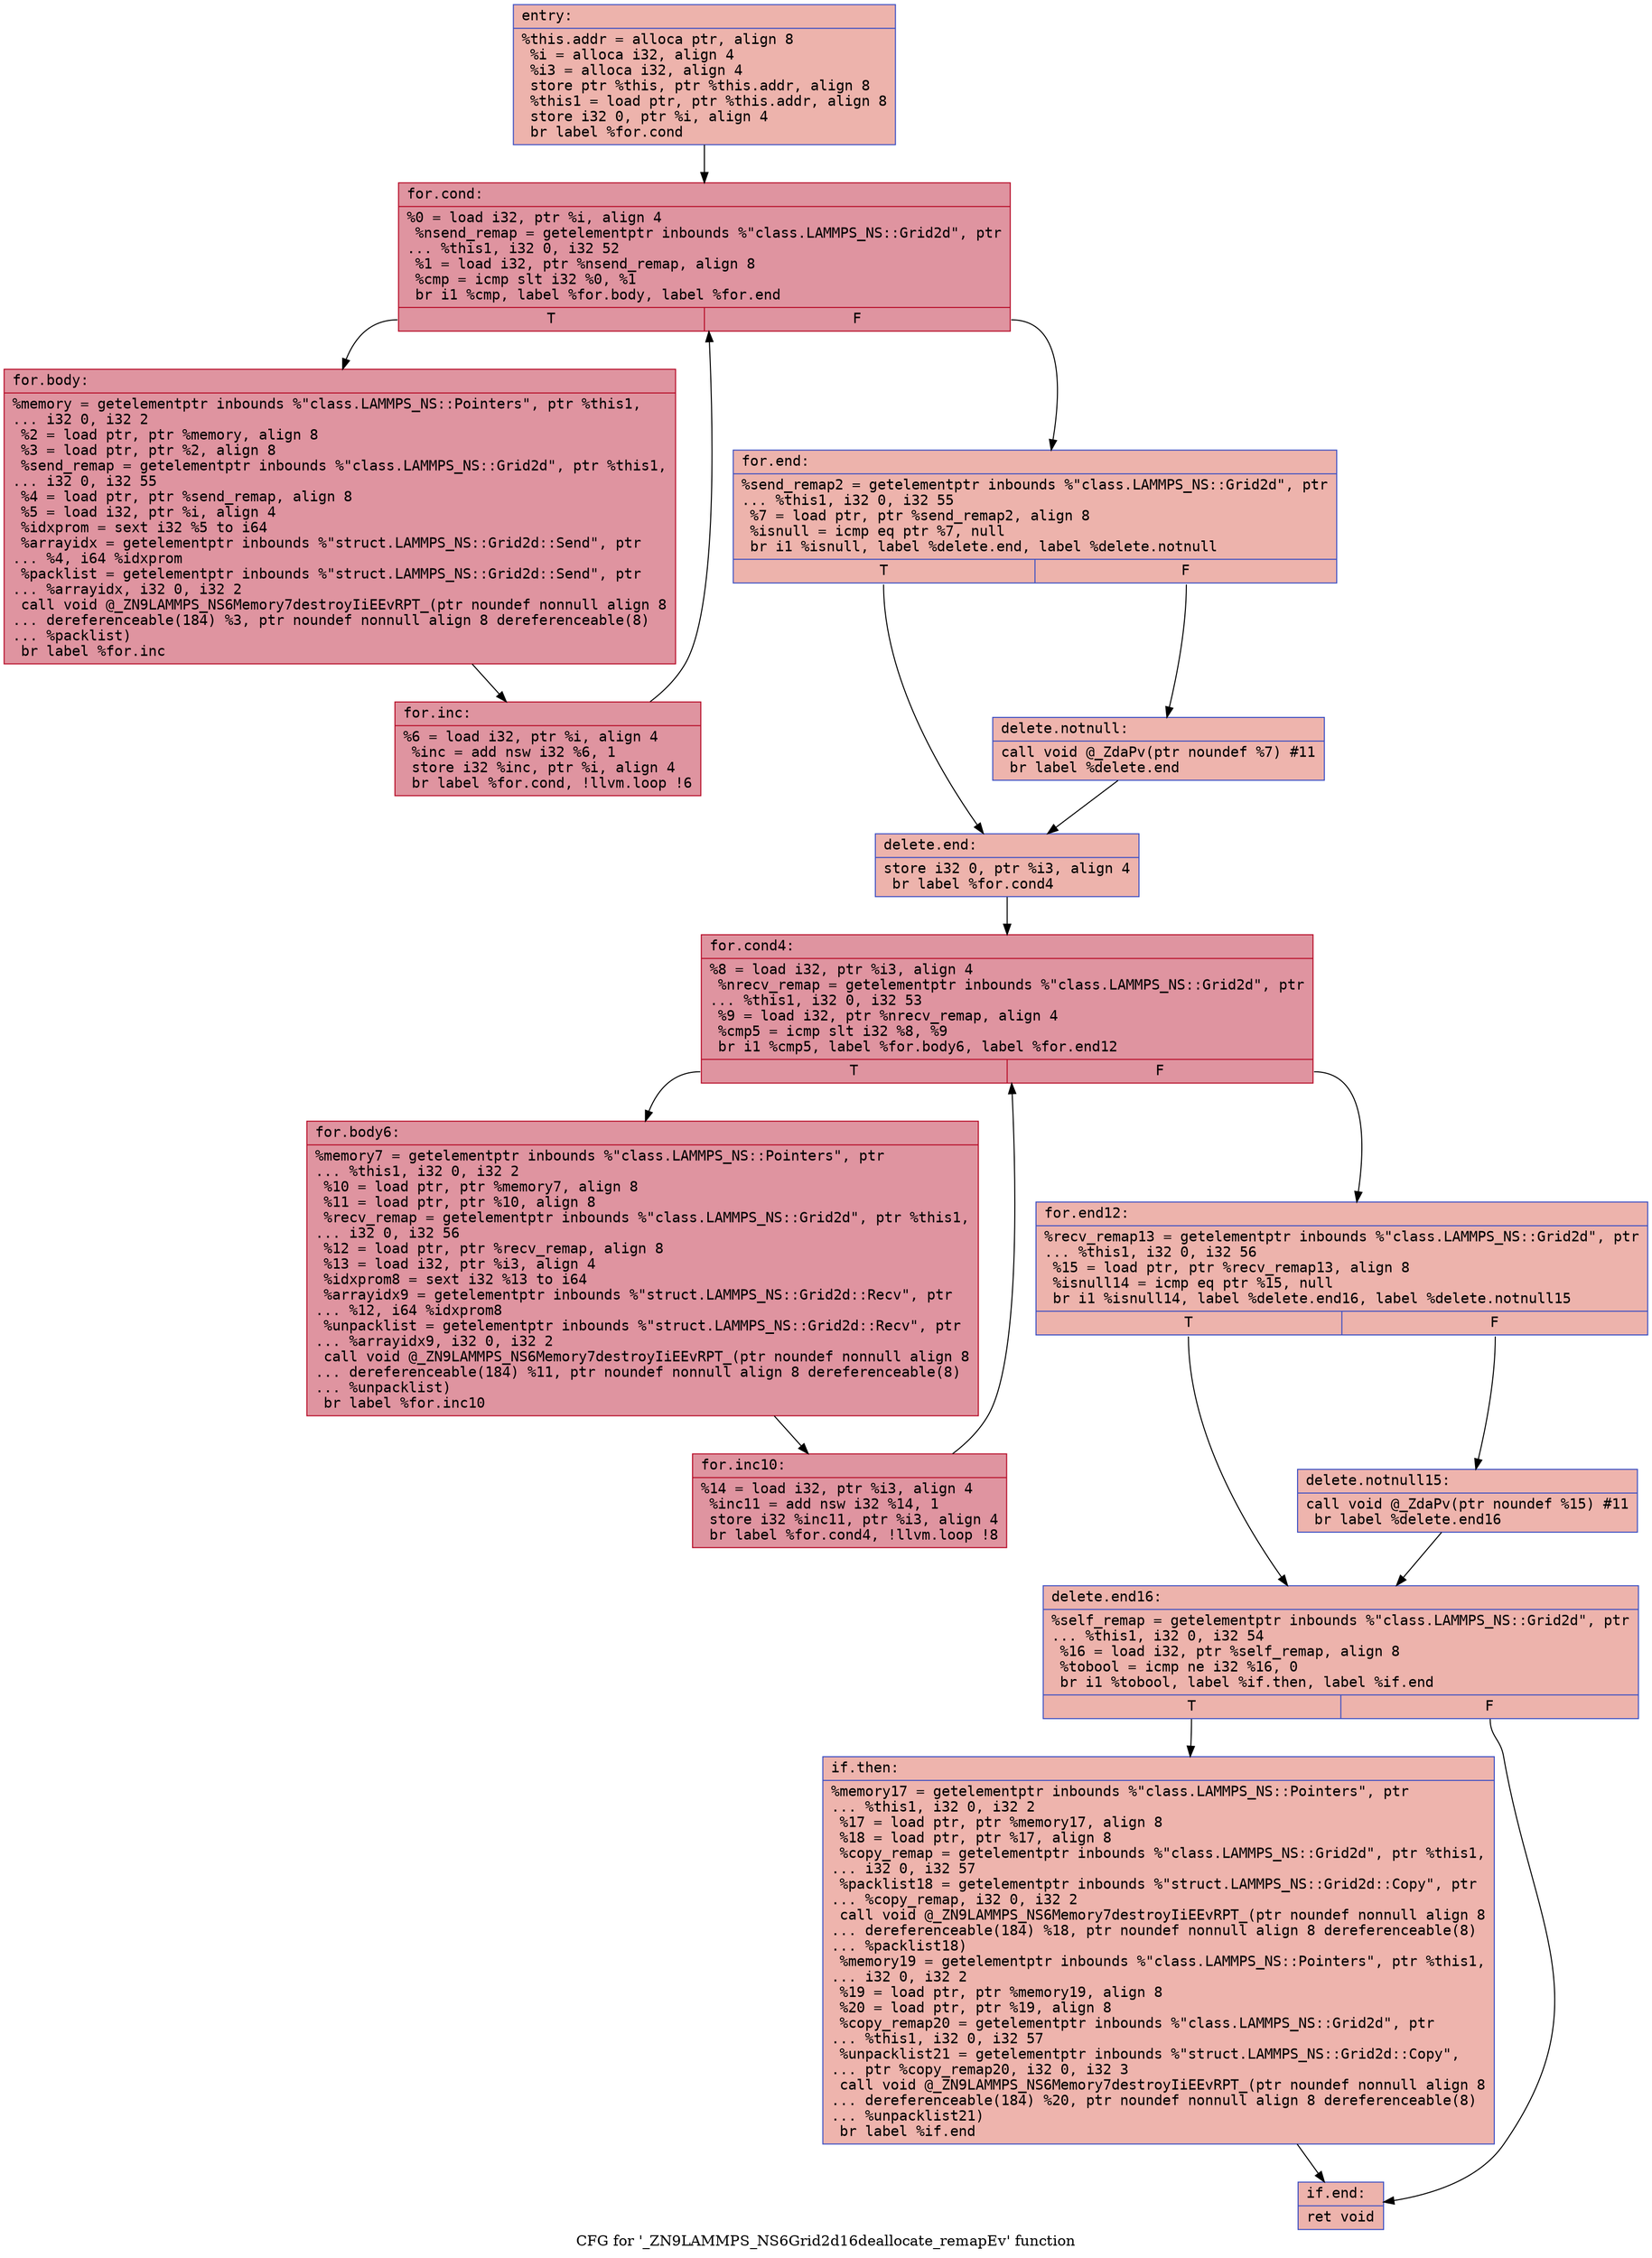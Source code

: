 digraph "CFG for '_ZN9LAMMPS_NS6Grid2d16deallocate_remapEv' function" {
	label="CFG for '_ZN9LAMMPS_NS6Grid2d16deallocate_remapEv' function";

	Node0x560f90da3440 [shape=record,color="#3d50c3ff", style=filled, fillcolor="#d6524470" fontname="Courier",label="{entry:\l|  %this.addr = alloca ptr, align 8\l  %i = alloca i32, align 4\l  %i3 = alloca i32, align 4\l  store ptr %this, ptr %this.addr, align 8\l  %this1 = load ptr, ptr %this.addr, align 8\l  store i32 0, ptr %i, align 4\l  br label %for.cond\l}"];
	Node0x560f90da3440 -> Node0x560f90da37c0[tooltip="entry -> for.cond\nProbability 100.00%" ];
	Node0x560f90da37c0 [shape=record,color="#b70d28ff", style=filled, fillcolor="#b70d2870" fontname="Courier",label="{for.cond:\l|  %0 = load i32, ptr %i, align 4\l  %nsend_remap = getelementptr inbounds %\"class.LAMMPS_NS::Grid2d\", ptr\l... %this1, i32 0, i32 52\l  %1 = load i32, ptr %nsend_remap, align 8\l  %cmp = icmp slt i32 %0, %1\l  br i1 %cmp, label %for.body, label %for.end\l|{<s0>T|<s1>F}}"];
	Node0x560f90da37c0:s0 -> Node0x560f90da3b50[tooltip="for.cond -> for.body\nProbability 96.88%" ];
	Node0x560f90da37c0:s1 -> Node0x560f90da3bd0[tooltip="for.cond -> for.end\nProbability 3.12%" ];
	Node0x560f90da3b50 [shape=record,color="#b70d28ff", style=filled, fillcolor="#b70d2870" fontname="Courier",label="{for.body:\l|  %memory = getelementptr inbounds %\"class.LAMMPS_NS::Pointers\", ptr %this1,\l... i32 0, i32 2\l  %2 = load ptr, ptr %memory, align 8\l  %3 = load ptr, ptr %2, align 8\l  %send_remap = getelementptr inbounds %\"class.LAMMPS_NS::Grid2d\", ptr %this1,\l... i32 0, i32 55\l  %4 = load ptr, ptr %send_remap, align 8\l  %5 = load i32, ptr %i, align 4\l  %idxprom = sext i32 %5 to i64\l  %arrayidx = getelementptr inbounds %\"struct.LAMMPS_NS::Grid2d::Send\", ptr\l... %4, i64 %idxprom\l  %packlist = getelementptr inbounds %\"struct.LAMMPS_NS::Grid2d::Send\", ptr\l... %arrayidx, i32 0, i32 2\l  call void @_ZN9LAMMPS_NS6Memory7destroyIiEEvRPT_(ptr noundef nonnull align 8\l... dereferenceable(184) %3, ptr noundef nonnull align 8 dereferenceable(8)\l... %packlist)\l  br label %for.inc\l}"];
	Node0x560f90da3b50 -> Node0x560f90da4590[tooltip="for.body -> for.inc\nProbability 100.00%" ];
	Node0x560f90da4590 [shape=record,color="#b70d28ff", style=filled, fillcolor="#b70d2870" fontname="Courier",label="{for.inc:\l|  %6 = load i32, ptr %i, align 4\l  %inc = add nsw i32 %6, 1\l  store i32 %inc, ptr %i, align 4\l  br label %for.cond, !llvm.loop !6\l}"];
	Node0x560f90da4590 -> Node0x560f90da37c0[tooltip="for.inc -> for.cond\nProbability 100.00%" ];
	Node0x560f90da3bd0 [shape=record,color="#3d50c3ff", style=filled, fillcolor="#d6524470" fontname="Courier",label="{for.end:\l|  %send_remap2 = getelementptr inbounds %\"class.LAMMPS_NS::Grid2d\", ptr\l... %this1, i32 0, i32 55\l  %7 = load ptr, ptr %send_remap2, align 8\l  %isnull = icmp eq ptr %7, null\l  br i1 %isnull, label %delete.end, label %delete.notnull\l|{<s0>T|<s1>F}}"];
	Node0x560f90da3bd0:s0 -> Node0x560f90da4b30[tooltip="for.end -> delete.end\nProbability 37.50%" ];
	Node0x560f90da3bd0:s1 -> Node0x560f90da4b80[tooltip="for.end -> delete.notnull\nProbability 62.50%" ];
	Node0x560f90da4b80 [shape=record,color="#3d50c3ff", style=filled, fillcolor="#d8564670" fontname="Courier",label="{delete.notnull:\l|  call void @_ZdaPv(ptr noundef %7) #11\l  br label %delete.end\l}"];
	Node0x560f90da4b80 -> Node0x560f90da4b30[tooltip="delete.notnull -> delete.end\nProbability 100.00%" ];
	Node0x560f90da4b30 [shape=record,color="#3d50c3ff", style=filled, fillcolor="#d6524470" fontname="Courier",label="{delete.end:\l|  store i32 0, ptr %i3, align 4\l  br label %for.cond4\l}"];
	Node0x560f90da4b30 -> Node0x560f90da4ef0[tooltip="delete.end -> for.cond4\nProbability 100.00%" ];
	Node0x560f90da4ef0 [shape=record,color="#b70d28ff", style=filled, fillcolor="#b70d2870" fontname="Courier",label="{for.cond4:\l|  %8 = load i32, ptr %i3, align 4\l  %nrecv_remap = getelementptr inbounds %\"class.LAMMPS_NS::Grid2d\", ptr\l... %this1, i32 0, i32 53\l  %9 = load i32, ptr %nrecv_remap, align 4\l  %cmp5 = icmp slt i32 %8, %9\l  br i1 %cmp5, label %for.body6, label %for.end12\l|{<s0>T|<s1>F}}"];
	Node0x560f90da4ef0:s0 -> Node0x560f90da3fc0[tooltip="for.cond4 -> for.body6\nProbability 96.88%" ];
	Node0x560f90da4ef0:s1 -> Node0x560f90da4040[tooltip="for.cond4 -> for.end12\nProbability 3.12%" ];
	Node0x560f90da3fc0 [shape=record,color="#b70d28ff", style=filled, fillcolor="#b70d2870" fontname="Courier",label="{for.body6:\l|  %memory7 = getelementptr inbounds %\"class.LAMMPS_NS::Pointers\", ptr\l... %this1, i32 0, i32 2\l  %10 = load ptr, ptr %memory7, align 8\l  %11 = load ptr, ptr %10, align 8\l  %recv_remap = getelementptr inbounds %\"class.LAMMPS_NS::Grid2d\", ptr %this1,\l... i32 0, i32 56\l  %12 = load ptr, ptr %recv_remap, align 8\l  %13 = load i32, ptr %i3, align 4\l  %idxprom8 = sext i32 %13 to i64\l  %arrayidx9 = getelementptr inbounds %\"struct.LAMMPS_NS::Grid2d::Recv\", ptr\l... %12, i64 %idxprom8\l  %unpacklist = getelementptr inbounds %\"struct.LAMMPS_NS::Grid2d::Recv\", ptr\l... %arrayidx9, i32 0, i32 2\l  call void @_ZN9LAMMPS_NS6Memory7destroyIiEEvRPT_(ptr noundef nonnull align 8\l... dereferenceable(184) %11, ptr noundef nonnull align 8 dereferenceable(8)\l... %unpacklist)\l  br label %for.inc10\l}"];
	Node0x560f90da3fc0 -> Node0x560f90da5d70[tooltip="for.body6 -> for.inc10\nProbability 100.00%" ];
	Node0x560f90da5d70 [shape=record,color="#b70d28ff", style=filled, fillcolor="#b70d2870" fontname="Courier",label="{for.inc10:\l|  %14 = load i32, ptr %i3, align 4\l  %inc11 = add nsw i32 %14, 1\l  store i32 %inc11, ptr %i3, align 4\l  br label %for.cond4, !llvm.loop !8\l}"];
	Node0x560f90da5d70 -> Node0x560f90da4ef0[tooltip="for.inc10 -> for.cond4\nProbability 100.00%" ];
	Node0x560f90da4040 [shape=record,color="#3d50c3ff", style=filled, fillcolor="#d6524470" fontname="Courier",label="{for.end12:\l|  %recv_remap13 = getelementptr inbounds %\"class.LAMMPS_NS::Grid2d\", ptr\l... %this1, i32 0, i32 56\l  %15 = load ptr, ptr %recv_remap13, align 8\l  %isnull14 = icmp eq ptr %15, null\l  br i1 %isnull14, label %delete.end16, label %delete.notnull15\l|{<s0>T|<s1>F}}"];
	Node0x560f90da4040:s0 -> Node0x560f90da63a0[tooltip="for.end12 -> delete.end16\nProbability 37.50%" ];
	Node0x560f90da4040:s1 -> Node0x560f90da6450[tooltip="for.end12 -> delete.notnull15\nProbability 62.50%" ];
	Node0x560f90da6450 [shape=record,color="#3d50c3ff", style=filled, fillcolor="#d8564670" fontname="Courier",label="{delete.notnull15:\l|  call void @_ZdaPv(ptr noundef %15) #11\l  br label %delete.end16\l}"];
	Node0x560f90da6450 -> Node0x560f90da63a0[tooltip="delete.notnull15 -> delete.end16\nProbability 100.00%" ];
	Node0x560f90da63a0 [shape=record,color="#3d50c3ff", style=filled, fillcolor="#d6524470" fontname="Courier",label="{delete.end16:\l|  %self_remap = getelementptr inbounds %\"class.LAMMPS_NS::Grid2d\", ptr\l... %this1, i32 0, i32 54\l  %16 = load i32, ptr %self_remap, align 8\l  %tobool = icmp ne i32 %16, 0\l  br i1 %tobool, label %if.then, label %if.end\l|{<s0>T|<s1>F}}"];
	Node0x560f90da63a0:s0 -> Node0x560f90da6900[tooltip="delete.end16 -> if.then\nProbability 62.50%" ];
	Node0x560f90da63a0:s1 -> Node0x560f90da6970[tooltip="delete.end16 -> if.end\nProbability 37.50%" ];
	Node0x560f90da6900 [shape=record,color="#3d50c3ff", style=filled, fillcolor="#d8564670" fontname="Courier",label="{if.then:\l|  %memory17 = getelementptr inbounds %\"class.LAMMPS_NS::Pointers\", ptr\l... %this1, i32 0, i32 2\l  %17 = load ptr, ptr %memory17, align 8\l  %18 = load ptr, ptr %17, align 8\l  %copy_remap = getelementptr inbounds %\"class.LAMMPS_NS::Grid2d\", ptr %this1,\l... i32 0, i32 57\l  %packlist18 = getelementptr inbounds %\"struct.LAMMPS_NS::Grid2d::Copy\", ptr\l... %copy_remap, i32 0, i32 2\l  call void @_ZN9LAMMPS_NS6Memory7destroyIiEEvRPT_(ptr noundef nonnull align 8\l... dereferenceable(184) %18, ptr noundef nonnull align 8 dereferenceable(8)\l... %packlist18)\l  %memory19 = getelementptr inbounds %\"class.LAMMPS_NS::Pointers\", ptr %this1,\l... i32 0, i32 2\l  %19 = load ptr, ptr %memory19, align 8\l  %20 = load ptr, ptr %19, align 8\l  %copy_remap20 = getelementptr inbounds %\"class.LAMMPS_NS::Grid2d\", ptr\l... %this1, i32 0, i32 57\l  %unpacklist21 = getelementptr inbounds %\"struct.LAMMPS_NS::Grid2d::Copy\",\l... ptr %copy_remap20, i32 0, i32 3\l  call void @_ZN9LAMMPS_NS6Memory7destroyIiEEvRPT_(ptr noundef nonnull align 8\l... dereferenceable(184) %20, ptr noundef nonnull align 8 dereferenceable(8)\l... %unpacklist21)\l  br label %if.end\l}"];
	Node0x560f90da6900 -> Node0x560f90da6970[tooltip="if.then -> if.end\nProbability 100.00%" ];
	Node0x560f90da6970 [shape=record,color="#3d50c3ff", style=filled, fillcolor="#d6524470" fontname="Courier",label="{if.end:\l|  ret void\l}"];
}
